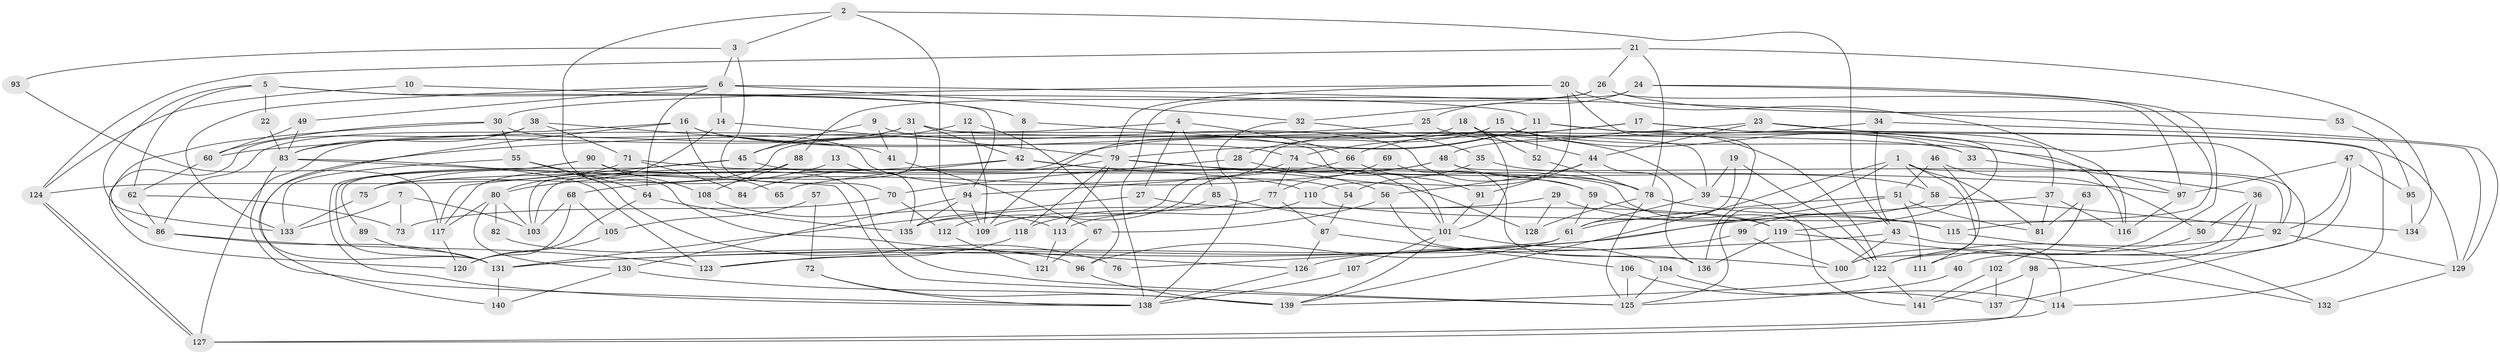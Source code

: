// coarse degree distribution, {6: 0.10416666666666667, 7: 0.13541666666666666, 9: 0.0625, 4: 0.21875, 5: 0.10416666666666667, 3: 0.21875, 2: 0.10416666666666667, 10: 0.010416666666666666, 8: 0.041666666666666664}
// Generated by graph-tools (version 1.1) at 2025/41/03/06/25 10:41:58]
// undirected, 141 vertices, 282 edges
graph export_dot {
graph [start="1"]
  node [color=gray90,style=filled];
  1;
  2;
  3;
  4;
  5;
  6;
  7;
  8;
  9;
  10;
  11;
  12;
  13;
  14;
  15;
  16;
  17;
  18;
  19;
  20;
  21;
  22;
  23;
  24;
  25;
  26;
  27;
  28;
  29;
  30;
  31;
  32;
  33;
  34;
  35;
  36;
  37;
  38;
  39;
  40;
  41;
  42;
  43;
  44;
  45;
  46;
  47;
  48;
  49;
  50;
  51;
  52;
  53;
  54;
  55;
  56;
  57;
  58;
  59;
  60;
  61;
  62;
  63;
  64;
  65;
  66;
  67;
  68;
  69;
  70;
  71;
  72;
  73;
  74;
  75;
  76;
  77;
  78;
  79;
  80;
  81;
  82;
  83;
  84;
  85;
  86;
  87;
  88;
  89;
  90;
  91;
  92;
  93;
  94;
  95;
  96;
  97;
  98;
  99;
  100;
  101;
  102;
  103;
  104;
  105;
  106;
  107;
  108;
  109;
  110;
  111;
  112;
  113;
  114;
  115;
  116;
  117;
  118;
  119;
  120;
  121;
  122;
  123;
  124;
  125;
  126;
  127;
  128;
  129;
  130;
  131;
  132;
  133;
  134;
  135;
  136;
  137;
  138;
  139;
  140;
  141;
  1 -- 81;
  1 -- 125;
  1 -- 58;
  1 -- 111;
  1 -- 137;
  1 -- 139;
  2 -- 109;
  2 -- 43;
  2 -- 3;
  2 -- 126;
  3 -- 6;
  3 -- 70;
  3 -- 93;
  4 -- 140;
  4 -- 27;
  4 -- 66;
  4 -- 85;
  5 -- 8;
  5 -- 94;
  5 -- 22;
  5 -- 62;
  5 -- 133;
  6 -- 129;
  6 -- 133;
  6 -- 14;
  6 -- 32;
  6 -- 49;
  6 -- 64;
  7 -- 73;
  7 -- 103;
  7 -- 133;
  8 -- 42;
  8 -- 101;
  9 -- 45;
  9 -- 59;
  9 -- 41;
  10 -- 124;
  10 -- 11;
  11 -- 79;
  11 -- 103;
  11 -- 52;
  11 -- 116;
  11 -- 129;
  12 -- 109;
  12 -- 96;
  12 -- 45;
  13 -- 75;
  13 -- 135;
  14 -- 79;
  14 -- 80;
  15 -- 75;
  15 -- 33;
  15 -- 28;
  15 -- 97;
  16 -- 39;
  16 -- 86;
  16 -- 65;
  16 -- 74;
  16 -- 131;
  17 -- 74;
  17 -- 37;
  17 -- 119;
  17 -- 135;
  18 -- 44;
  18 -- 101;
  18 -- 52;
  18 -- 109;
  19 -- 61;
  19 -- 122;
  19 -- 39;
  20 -- 79;
  20 -- 136;
  20 -- 30;
  20 -- 110;
  20 -- 116;
  21 -- 26;
  21 -- 124;
  21 -- 78;
  21 -- 134;
  22 -- 83;
  23 -- 92;
  23 -- 66;
  23 -- 44;
  23 -- 114;
  24 -- 100;
  24 -- 25;
  24 -- 115;
  24 -- 138;
  25 -- 122;
  25 -- 60;
  26 -- 97;
  26 -- 32;
  26 -- 53;
  26 -- 88;
  27 -- 119;
  27 -- 131;
  28 -- 101;
  28 -- 70;
  29 -- 115;
  29 -- 128;
  29 -- 135;
  30 -- 55;
  30 -- 54;
  30 -- 60;
  30 -- 86;
  31 -- 103;
  31 -- 83;
  31 -- 33;
  31 -- 39;
  31 -- 42;
  31 -- 127;
  32 -- 138;
  32 -- 35;
  33 -- 36;
  34 -- 129;
  34 -- 43;
  34 -- 48;
  35 -- 58;
  35 -- 54;
  36 -- 98;
  36 -- 50;
  36 -- 40;
  37 -- 131;
  37 -- 116;
  37 -- 81;
  38 -- 41;
  38 -- 83;
  38 -- 71;
  38 -- 120;
  39 -- 61;
  39 -- 141;
  40 -- 125;
  41 -- 67;
  42 -- 122;
  42 -- 56;
  42 -- 65;
  42 -- 80;
  43 -- 114;
  43 -- 100;
  43 -- 131;
  44 -- 91;
  44 -- 56;
  44 -- 136;
  45 -- 117;
  45 -- 59;
  45 -- 89;
  46 -- 51;
  46 -- 100;
  46 -- 50;
  47 -- 97;
  47 -- 92;
  47 -- 95;
  47 -- 122;
  48 -- 78;
  48 -- 68;
  48 -- 75;
  48 -- 92;
  49 -- 60;
  49 -- 83;
  50 -- 111;
  51 -- 61;
  51 -- 123;
  51 -- 81;
  51 -- 111;
  52 -- 78;
  53 -- 95;
  54 -- 87;
  55 -- 133;
  55 -- 64;
  55 -- 76;
  56 -- 67;
  56 -- 100;
  57 -- 105;
  57 -- 72;
  58 -- 92;
  58 -- 99;
  59 -- 119;
  59 -- 61;
  60 -- 62;
  61 -- 76;
  61 -- 96;
  62 -- 86;
  62 -- 73;
  63 -- 81;
  63 -- 102;
  64 -- 135;
  64 -- 120;
  66 -- 94;
  66 -- 91;
  67 -- 121;
  68 -- 120;
  68 -- 103;
  68 -- 105;
  69 -- 136;
  69 -- 77;
  70 -- 73;
  70 -- 112;
  71 -- 110;
  71 -- 84;
  71 -- 124;
  72 -- 138;
  72 -- 139;
  74 -- 78;
  74 -- 77;
  74 -- 112;
  75 -- 133;
  77 -- 87;
  77 -- 118;
  78 -- 115;
  78 -- 125;
  78 -- 128;
  79 -- 118;
  79 -- 97;
  79 -- 84;
  79 -- 113;
  79 -- 128;
  80 -- 82;
  80 -- 103;
  80 -- 117;
  80 -- 130;
  82 -- 96;
  83 -- 138;
  83 -- 123;
  83 -- 125;
  85 -- 109;
  85 -- 101;
  86 -- 131;
  86 -- 123;
  87 -- 126;
  87 -- 106;
  88 -- 117;
  88 -- 108;
  89 -- 131;
  90 -- 125;
  90 -- 131;
  90 -- 108;
  90 -- 138;
  91 -- 101;
  92 -- 122;
  92 -- 129;
  93 -- 117;
  94 -- 130;
  94 -- 135;
  94 -- 109;
  95 -- 134;
  96 -- 139;
  97 -- 116;
  98 -- 141;
  98 -- 127;
  99 -- 126;
  99 -- 100;
  101 -- 104;
  101 -- 107;
  101 -- 139;
  102 -- 141;
  102 -- 137;
  104 -- 114;
  104 -- 125;
  105 -- 120;
  106 -- 125;
  106 -- 137;
  107 -- 138;
  108 -- 113;
  110 -- 113;
  110 -- 134;
  112 -- 121;
  113 -- 121;
  114 -- 127;
  115 -- 132;
  117 -- 120;
  118 -- 123;
  119 -- 132;
  119 -- 136;
  122 -- 139;
  122 -- 141;
  124 -- 127;
  124 -- 127;
  126 -- 138;
  129 -- 132;
  130 -- 139;
  130 -- 140;
  131 -- 140;
}
